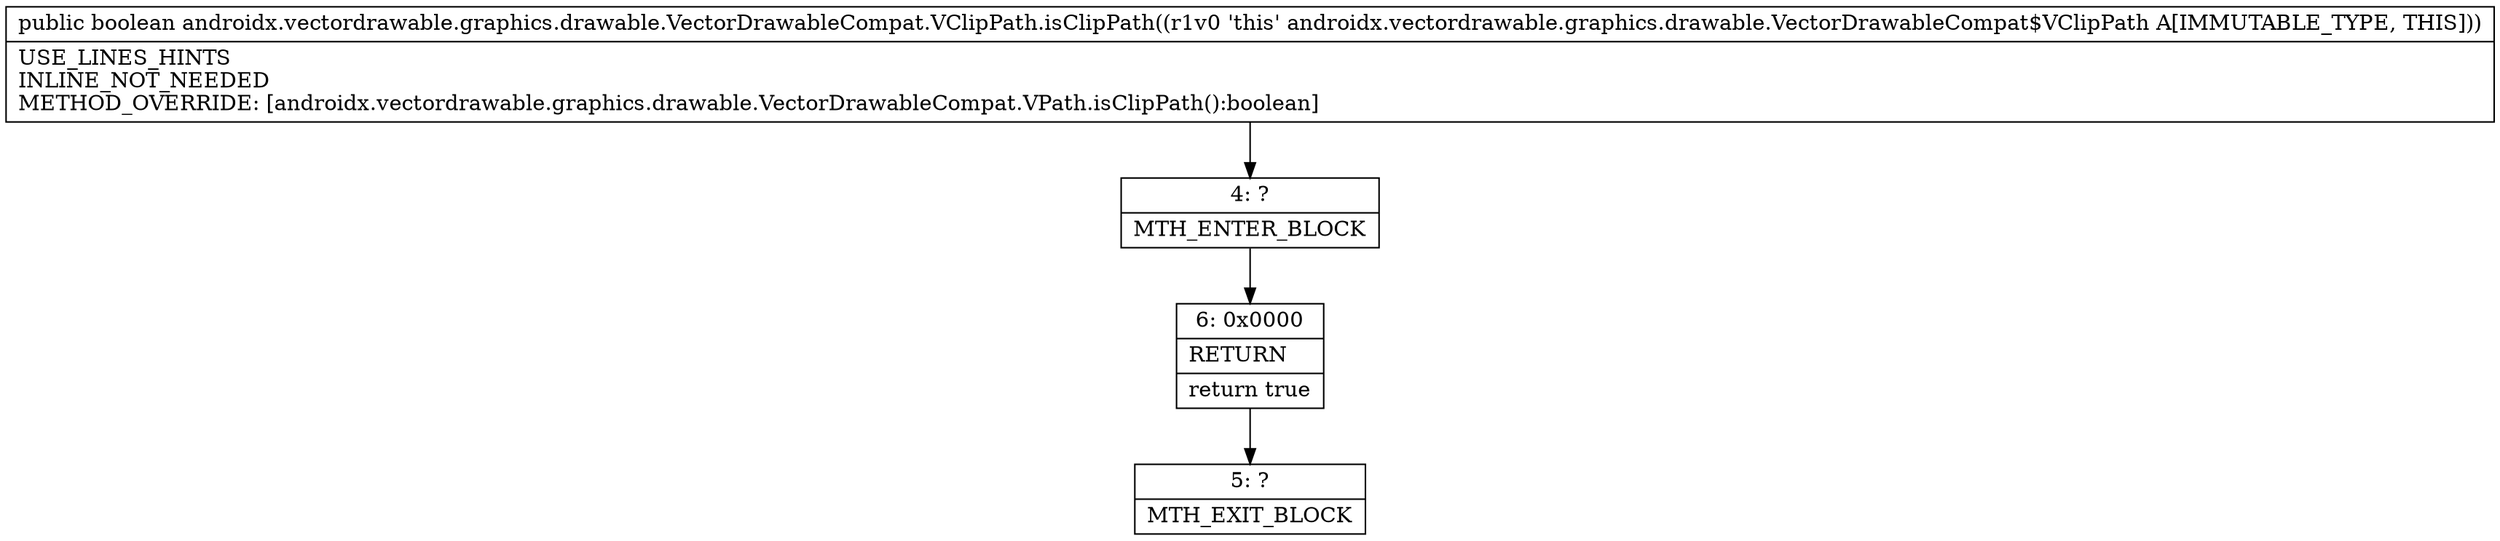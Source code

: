 digraph "CFG forandroidx.vectordrawable.graphics.drawable.VectorDrawableCompat.VClipPath.isClipPath()Z" {
Node_4 [shape=record,label="{4\:\ ?|MTH_ENTER_BLOCK\l}"];
Node_6 [shape=record,label="{6\:\ 0x0000|RETURN\l|return true\l}"];
Node_5 [shape=record,label="{5\:\ ?|MTH_EXIT_BLOCK\l}"];
MethodNode[shape=record,label="{public boolean androidx.vectordrawable.graphics.drawable.VectorDrawableCompat.VClipPath.isClipPath((r1v0 'this' androidx.vectordrawable.graphics.drawable.VectorDrawableCompat$VClipPath A[IMMUTABLE_TYPE, THIS]))  | USE_LINES_HINTS\lINLINE_NOT_NEEDED\lMETHOD_OVERRIDE: [androidx.vectordrawable.graphics.drawable.VectorDrawableCompat.VPath.isClipPath():boolean]\l}"];
MethodNode -> Node_4;Node_4 -> Node_6;
Node_6 -> Node_5;
}

